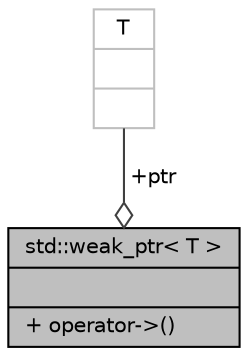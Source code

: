 digraph "std::weak_ptr&lt; T &gt;"
{
  edge [fontname="Helvetica",fontsize="10",labelfontname="Helvetica",labelfontsize="10"];
  node [fontname="Helvetica",fontsize="10",shape=record];
  Node987 [label="{std::weak_ptr\< T \>\n||+ operator-\>()\l}",height=0.2,width=0.4,color="black", fillcolor="grey75", style="filled", fontcolor="black"];
  Node988 -> Node987 [color="grey25",fontsize="10",style="solid",label=" +ptr" ,arrowhead="odiamond",fontname="Helvetica"];
  Node988 [label="{T\n||}",height=0.2,width=0.4,color="grey75", fillcolor="white", style="filled"];
}
